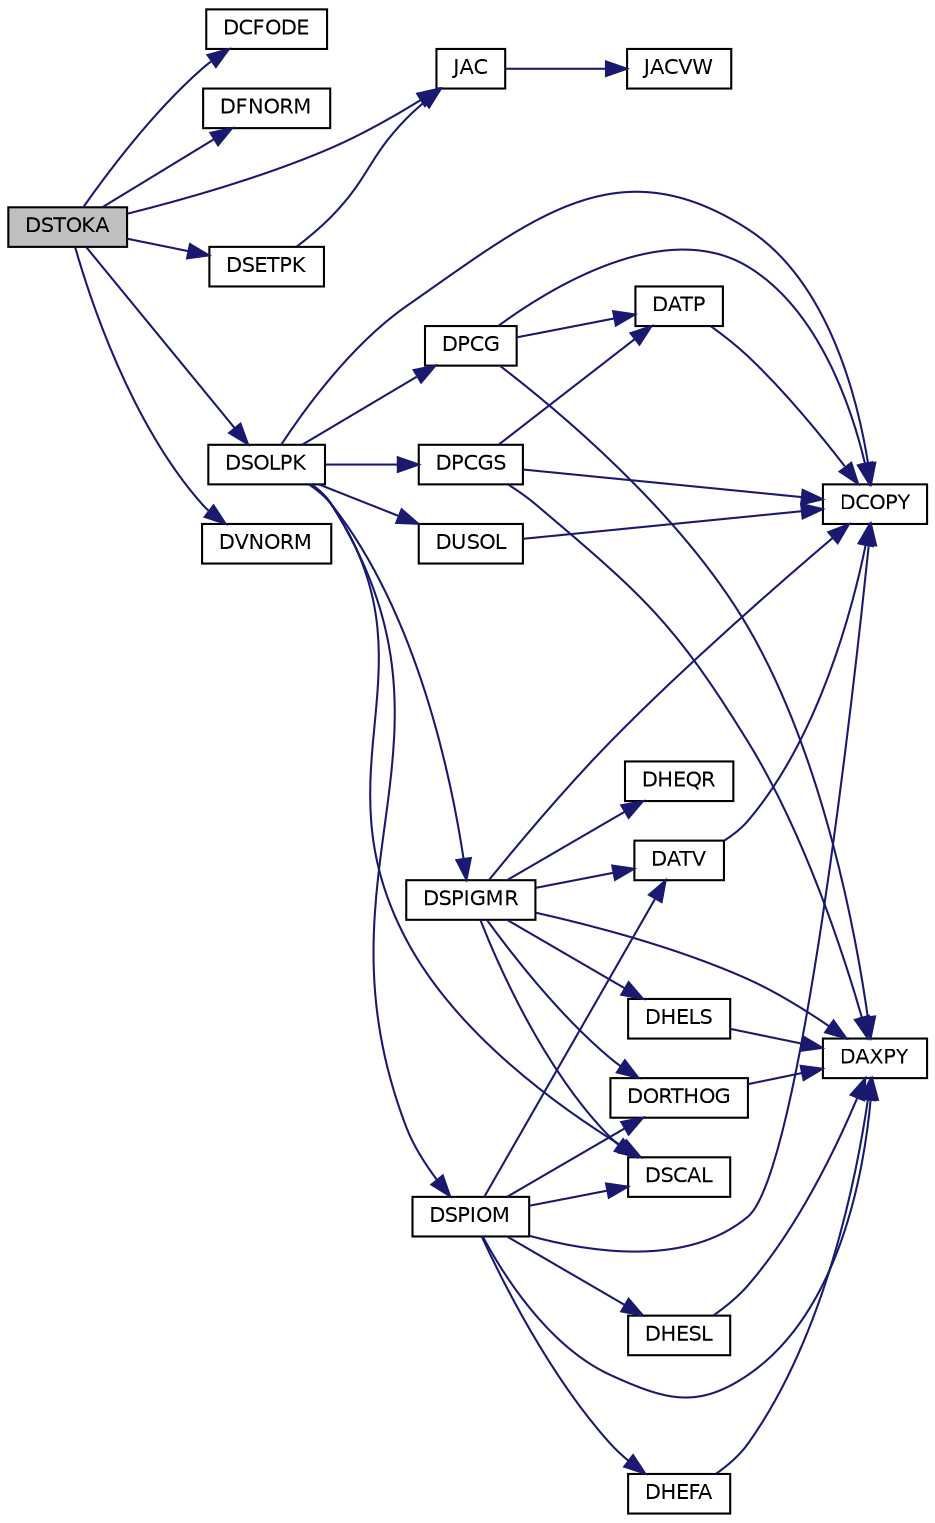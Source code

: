 digraph G
{
  edge [fontname="Helvetica",fontsize="10",labelfontname="Helvetica",labelfontsize="10"];
  node [fontname="Helvetica",fontsize="10",shape=record];
  rankdir=LR;
  Node1 [label="DSTOKA",height=0.2,width=0.4,color="black", fillcolor="grey75", style="filled" fontcolor="black"];
  Node1 -> Node2 [color="midnightblue",fontsize="10",style="solid",fontname="Helvetica"];
  Node2 [label="DCFODE",height=0.2,width=0.4,color="black", fillcolor="white", style="filled",URL="$opkda1_8f.html#a243334276bcf8d8b0b015fd77a053847"];
  Node1 -> Node3 [color="midnightblue",fontsize="10",style="solid",fontname="Helvetica"];
  Node3 [label="DFNORM",height=0.2,width=0.4,color="black", fillcolor="white", style="filled",URL="$opkda1_8f.html#af954234e205c5ab0fa82dfa5f8247425"];
  Node1 -> Node4 [color="midnightblue",fontsize="10",style="solid",fontname="Helvetica"];
  Node4 [label="DSETPK",height=0.2,width=0.4,color="black", fillcolor="white", style="filled",URL="$opkda1_8f.html#aa1d4e249bee316931b8acdea2a8f1b17"];
  Node4 -> Node5 [color="midnightblue",fontsize="10",style="solid",fontname="Helvetica"];
  Node5 [label="JAC",height=0.2,width=0.4,color="black", fillcolor="white", style="filled",URL="$nautilus_8f90.html#a788858b251b77eee1d000889202dc641"];
  Node5 -> Node6 [color="midnightblue",fontsize="10",style="solid",fontname="Helvetica"];
  Node6 [label="JACVW",height=0.2,width=0.4,color="black", fillcolor="white", style="filled",URL="$nls__odes_8f90.html#aa4399e19ae8bf5b6ef3102b2a75329cc"];
  Node1 -> Node7 [color="midnightblue",fontsize="10",style="solid",fontname="Helvetica"];
  Node7 [label="DSOLPK",height=0.2,width=0.4,color="black", fillcolor="white", style="filled",URL="$opkda1_8f.html#af331105343b0c9a91b55e7ad201199c0"];
  Node7 -> Node8 [color="midnightblue",fontsize="10",style="solid",fontname="Helvetica"];
  Node8 [label="DCOPY",height=0.2,width=0.4,color="black", fillcolor="white", style="filled",URL="$opkda2_8f.html#a4bccdfd342c4859fb72167730096409d"];
  Node7 -> Node9 [color="midnightblue",fontsize="10",style="solid",fontname="Helvetica"];
  Node9 [label="DPCG",height=0.2,width=0.4,color="black", fillcolor="white", style="filled",URL="$opkda1_8f.html#a45979fb2661ddda903e074bac129d80d"];
  Node9 -> Node10 [color="midnightblue",fontsize="10",style="solid",fontname="Helvetica"];
  Node10 [label="DATP",height=0.2,width=0.4,color="black", fillcolor="white", style="filled",URL="$opkda1_8f.html#aab081e864dd016c3b8ddf8f60f70ad12"];
  Node10 -> Node8 [color="midnightblue",fontsize="10",style="solid",fontname="Helvetica"];
  Node9 -> Node11 [color="midnightblue",fontsize="10",style="solid",fontname="Helvetica"];
  Node11 [label="DAXPY",height=0.2,width=0.4,color="black", fillcolor="white", style="filled",URL="$opkda2_8f.html#aab33f5d0b86ce882c644ed8ebef0d37a"];
  Node9 -> Node8 [color="midnightblue",fontsize="10",style="solid",fontname="Helvetica"];
  Node7 -> Node12 [color="midnightblue",fontsize="10",style="solid",fontname="Helvetica"];
  Node12 [label="DPCGS",height=0.2,width=0.4,color="black", fillcolor="white", style="filled",URL="$opkda1_8f.html#a1dac601c2dba2a8e5096c21f3df3f086"];
  Node12 -> Node10 [color="midnightblue",fontsize="10",style="solid",fontname="Helvetica"];
  Node12 -> Node11 [color="midnightblue",fontsize="10",style="solid",fontname="Helvetica"];
  Node12 -> Node8 [color="midnightblue",fontsize="10",style="solid",fontname="Helvetica"];
  Node7 -> Node13 [color="midnightblue",fontsize="10",style="solid",fontname="Helvetica"];
  Node13 [label="DSCAL",height=0.2,width=0.4,color="black", fillcolor="white", style="filled",URL="$opkda2_8f.html#a01717dda8d7fc23df8e65fb4ab83c243"];
  Node7 -> Node14 [color="midnightblue",fontsize="10",style="solid",fontname="Helvetica"];
  Node14 [label="DSPIGMR",height=0.2,width=0.4,color="black", fillcolor="white", style="filled",URL="$opkda1_8f.html#a74cdb276c555faf24326600134bdcd14"];
  Node14 -> Node15 [color="midnightblue",fontsize="10",style="solid",fontname="Helvetica"];
  Node15 [label="DATV",height=0.2,width=0.4,color="black", fillcolor="white", style="filled",URL="$opkda1_8f.html#a1059f4dfdb79464c751483a531be9e93"];
  Node15 -> Node8 [color="midnightblue",fontsize="10",style="solid",fontname="Helvetica"];
  Node14 -> Node11 [color="midnightblue",fontsize="10",style="solid",fontname="Helvetica"];
  Node14 -> Node8 [color="midnightblue",fontsize="10",style="solid",fontname="Helvetica"];
  Node14 -> Node16 [color="midnightblue",fontsize="10",style="solid",fontname="Helvetica"];
  Node16 [label="DHELS",height=0.2,width=0.4,color="black", fillcolor="white", style="filled",URL="$opkda1_8f.html#ab6be03ae71a3f731496689113ba0a157"];
  Node16 -> Node11 [color="midnightblue",fontsize="10",style="solid",fontname="Helvetica"];
  Node14 -> Node17 [color="midnightblue",fontsize="10",style="solid",fontname="Helvetica"];
  Node17 [label="DHEQR",height=0.2,width=0.4,color="black", fillcolor="white", style="filled",URL="$opkda1_8f.html#ab655b24fce4c48246492a9b1e72b8110"];
  Node14 -> Node18 [color="midnightblue",fontsize="10",style="solid",fontname="Helvetica"];
  Node18 [label="DORTHOG",height=0.2,width=0.4,color="black", fillcolor="white", style="filled",URL="$opkda1_8f.html#ab3dd861c694c7f803018e8620382a3df"];
  Node18 -> Node11 [color="midnightblue",fontsize="10",style="solid",fontname="Helvetica"];
  Node14 -> Node13 [color="midnightblue",fontsize="10",style="solid",fontname="Helvetica"];
  Node7 -> Node19 [color="midnightblue",fontsize="10",style="solid",fontname="Helvetica"];
  Node19 [label="DSPIOM",height=0.2,width=0.4,color="black", fillcolor="white", style="filled",URL="$opkda1_8f.html#abee56e608d953c8f2187dbf9fe897ef5"];
  Node19 -> Node15 [color="midnightblue",fontsize="10",style="solid",fontname="Helvetica"];
  Node19 -> Node11 [color="midnightblue",fontsize="10",style="solid",fontname="Helvetica"];
  Node19 -> Node8 [color="midnightblue",fontsize="10",style="solid",fontname="Helvetica"];
  Node19 -> Node20 [color="midnightblue",fontsize="10",style="solid",fontname="Helvetica"];
  Node20 [label="DHEFA",height=0.2,width=0.4,color="black", fillcolor="white", style="filled",URL="$opkda1_8f.html#a1c5c241e3855e8f038af194938a09d77"];
  Node20 -> Node11 [color="midnightblue",fontsize="10",style="solid",fontname="Helvetica"];
  Node19 -> Node21 [color="midnightblue",fontsize="10",style="solid",fontname="Helvetica"];
  Node21 [label="DHESL",height=0.2,width=0.4,color="black", fillcolor="white", style="filled",URL="$opkda1_8f.html#a8eff411027de3c913b86da4a1c5b4241"];
  Node21 -> Node11 [color="midnightblue",fontsize="10",style="solid",fontname="Helvetica"];
  Node19 -> Node18 [color="midnightblue",fontsize="10",style="solid",fontname="Helvetica"];
  Node19 -> Node13 [color="midnightblue",fontsize="10",style="solid",fontname="Helvetica"];
  Node7 -> Node22 [color="midnightblue",fontsize="10",style="solid",fontname="Helvetica"];
  Node22 [label="DUSOL",height=0.2,width=0.4,color="black", fillcolor="white", style="filled",URL="$opkda1_8f.html#aba1f3b8a1f816ec52ae1f43e25843052"];
  Node22 -> Node8 [color="midnightblue",fontsize="10",style="solid",fontname="Helvetica"];
  Node1 -> Node23 [color="midnightblue",fontsize="10",style="solid",fontname="Helvetica"];
  Node23 [label="DVNORM",height=0.2,width=0.4,color="black", fillcolor="white", style="filled",URL="$opkda1_8f.html#a8e8b7e60c629e8e9530b41651b73325f"];
  Node1 -> Node5 [color="midnightblue",fontsize="10",style="solid",fontname="Helvetica"];
}
